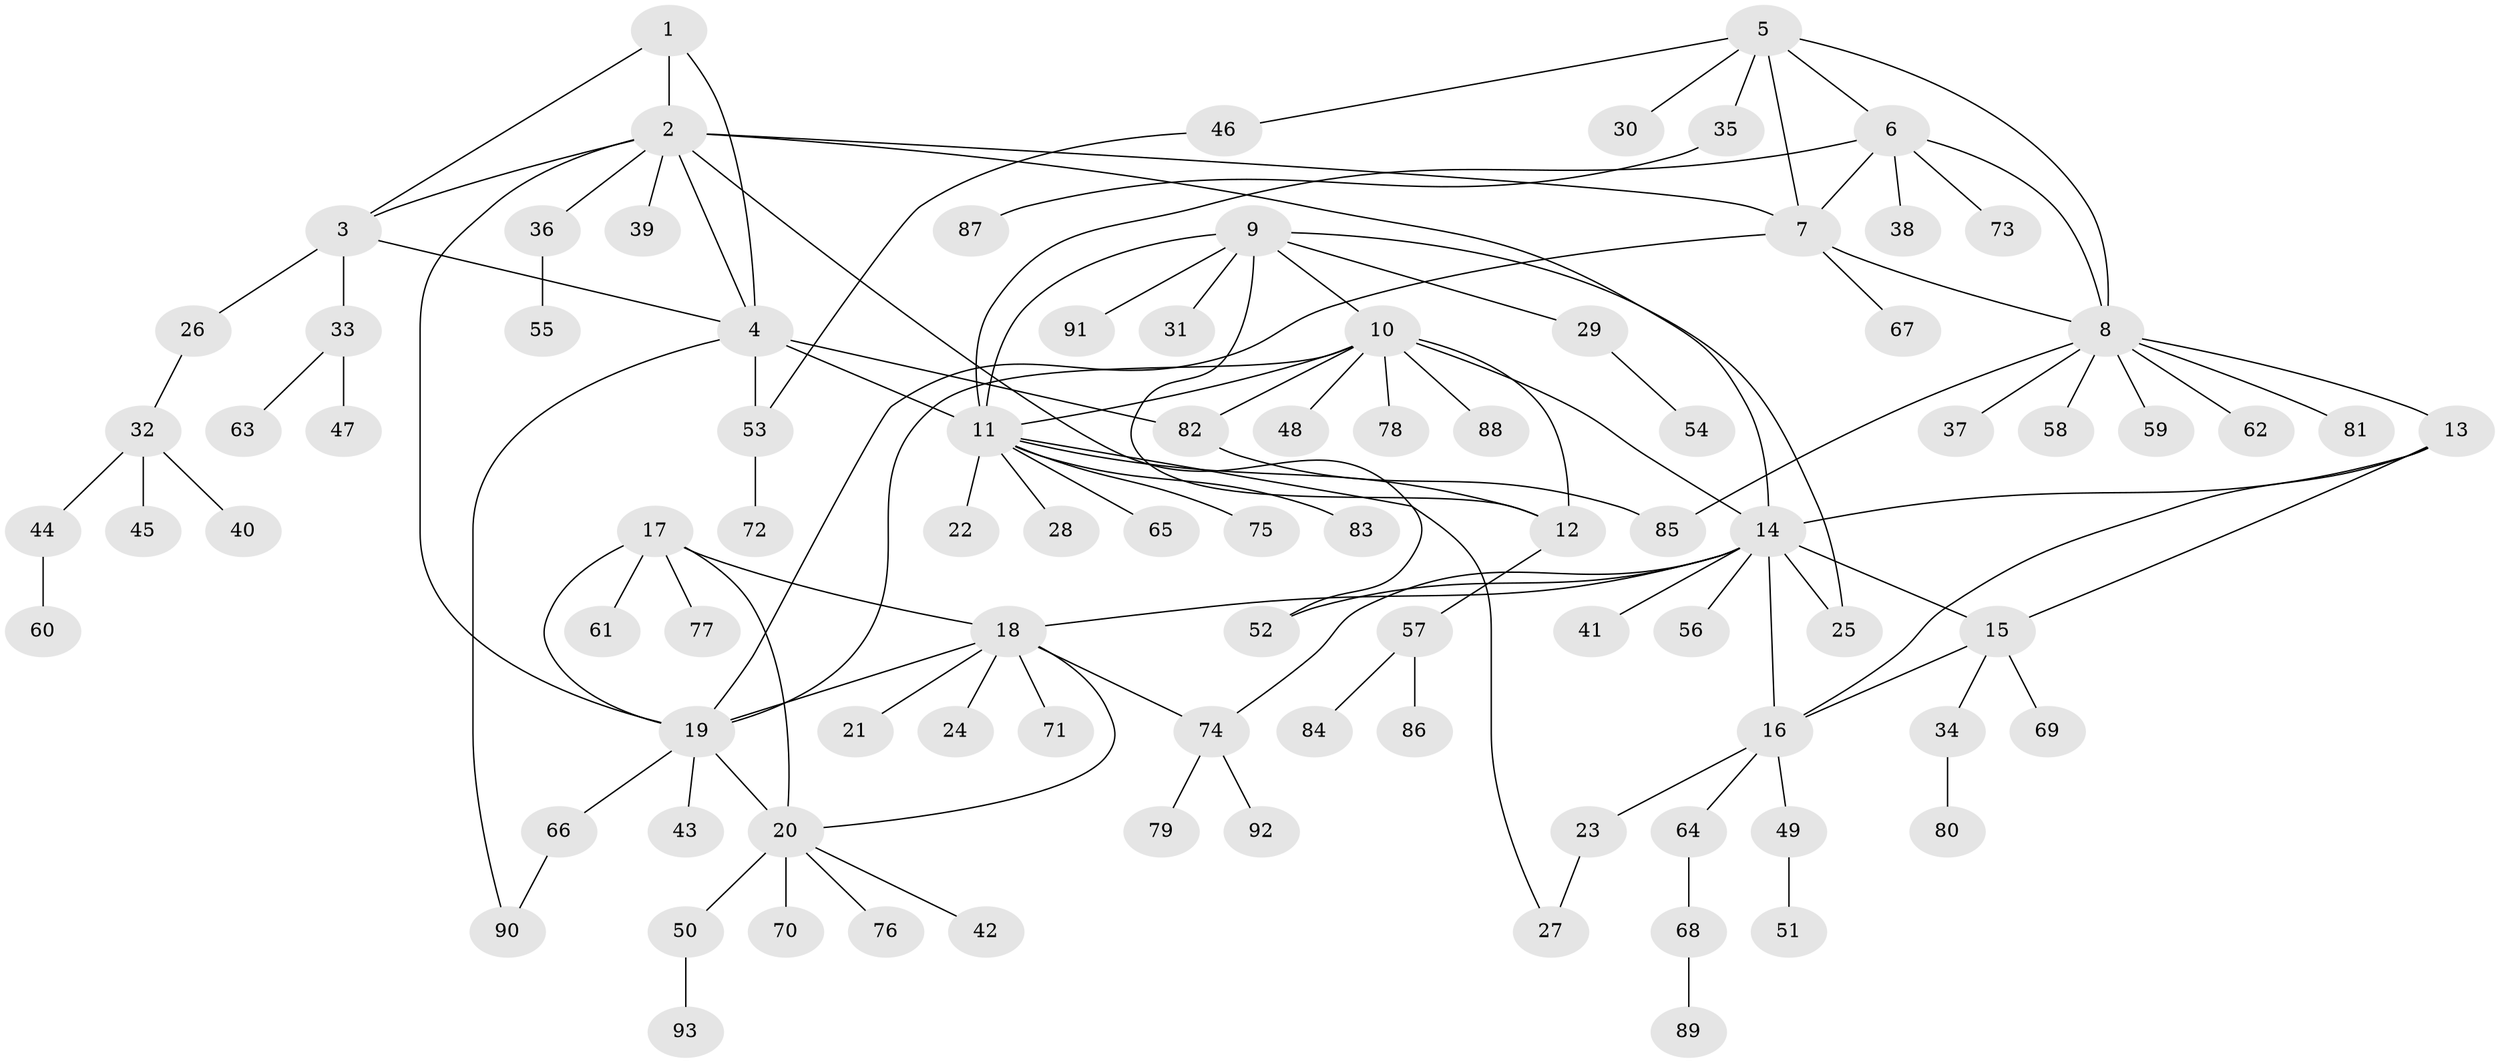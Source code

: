 // coarse degree distribution, {4: 0.10638297872340426, 7: 0.0425531914893617, 6: 0.14893617021276595, 5: 0.0851063829787234, 8: 0.02127659574468085, 1: 0.3829787234042553, 3: 0.0851063829787234, 2: 0.1276595744680851}
// Generated by graph-tools (version 1.1) at 2025/52/03/04/25 22:52:09]
// undirected, 93 vertices, 121 edges
graph export_dot {
  node [color=gray90,style=filled];
  1;
  2;
  3;
  4;
  5;
  6;
  7;
  8;
  9;
  10;
  11;
  12;
  13;
  14;
  15;
  16;
  17;
  18;
  19;
  20;
  21;
  22;
  23;
  24;
  25;
  26;
  27;
  28;
  29;
  30;
  31;
  32;
  33;
  34;
  35;
  36;
  37;
  38;
  39;
  40;
  41;
  42;
  43;
  44;
  45;
  46;
  47;
  48;
  49;
  50;
  51;
  52;
  53;
  54;
  55;
  56;
  57;
  58;
  59;
  60;
  61;
  62;
  63;
  64;
  65;
  66;
  67;
  68;
  69;
  70;
  71;
  72;
  73;
  74;
  75;
  76;
  77;
  78;
  79;
  80;
  81;
  82;
  83;
  84;
  85;
  86;
  87;
  88;
  89;
  90;
  91;
  92;
  93;
  1 -- 2;
  1 -- 3;
  1 -- 4;
  2 -- 3;
  2 -- 4;
  2 -- 7;
  2 -- 14;
  2 -- 19;
  2 -- 36;
  2 -- 39;
  2 -- 52;
  3 -- 4;
  3 -- 26;
  3 -- 33;
  4 -- 11;
  4 -- 53;
  4 -- 82;
  4 -- 90;
  5 -- 6;
  5 -- 7;
  5 -- 8;
  5 -- 30;
  5 -- 35;
  5 -- 46;
  6 -- 7;
  6 -- 8;
  6 -- 11;
  6 -- 38;
  6 -- 73;
  7 -- 8;
  7 -- 19;
  7 -- 67;
  8 -- 13;
  8 -- 37;
  8 -- 58;
  8 -- 59;
  8 -- 62;
  8 -- 81;
  8 -- 85;
  9 -- 10;
  9 -- 11;
  9 -- 12;
  9 -- 25;
  9 -- 29;
  9 -- 31;
  9 -- 91;
  10 -- 11;
  10 -- 12;
  10 -- 14;
  10 -- 19;
  10 -- 48;
  10 -- 78;
  10 -- 82;
  10 -- 88;
  11 -- 12;
  11 -- 22;
  11 -- 27;
  11 -- 28;
  11 -- 65;
  11 -- 75;
  11 -- 83;
  12 -- 57;
  13 -- 14;
  13 -- 15;
  13 -- 16;
  14 -- 15;
  14 -- 16;
  14 -- 18;
  14 -- 25;
  14 -- 41;
  14 -- 52;
  14 -- 56;
  14 -- 74;
  15 -- 16;
  15 -- 34;
  15 -- 69;
  16 -- 23;
  16 -- 49;
  16 -- 64;
  17 -- 18;
  17 -- 19;
  17 -- 20;
  17 -- 61;
  17 -- 77;
  18 -- 19;
  18 -- 20;
  18 -- 21;
  18 -- 24;
  18 -- 71;
  18 -- 74;
  19 -- 20;
  19 -- 43;
  19 -- 66;
  20 -- 42;
  20 -- 50;
  20 -- 70;
  20 -- 76;
  23 -- 27;
  26 -- 32;
  29 -- 54;
  32 -- 40;
  32 -- 44;
  32 -- 45;
  33 -- 47;
  33 -- 63;
  34 -- 80;
  35 -- 87;
  36 -- 55;
  44 -- 60;
  46 -- 53;
  49 -- 51;
  50 -- 93;
  53 -- 72;
  57 -- 84;
  57 -- 86;
  64 -- 68;
  66 -- 90;
  68 -- 89;
  74 -- 79;
  74 -- 92;
  82 -- 85;
}
